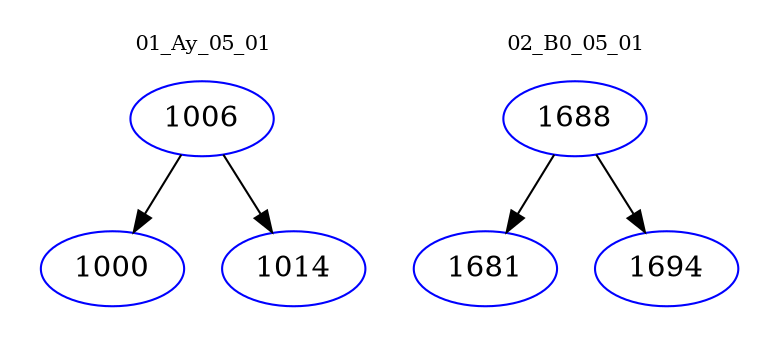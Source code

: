 digraph{
subgraph cluster_0 {
color = white
label = "01_Ay_05_01";
fontsize=10;
T0_1006 [label="1006", color="blue"]
T0_1006 -> T0_1000 [color="black"]
T0_1000 [label="1000", color="blue"]
T0_1006 -> T0_1014 [color="black"]
T0_1014 [label="1014", color="blue"]
}
subgraph cluster_1 {
color = white
label = "02_B0_05_01";
fontsize=10;
T1_1688 [label="1688", color="blue"]
T1_1688 -> T1_1681 [color="black"]
T1_1681 [label="1681", color="blue"]
T1_1688 -> T1_1694 [color="black"]
T1_1694 [label="1694", color="blue"]
}
}
